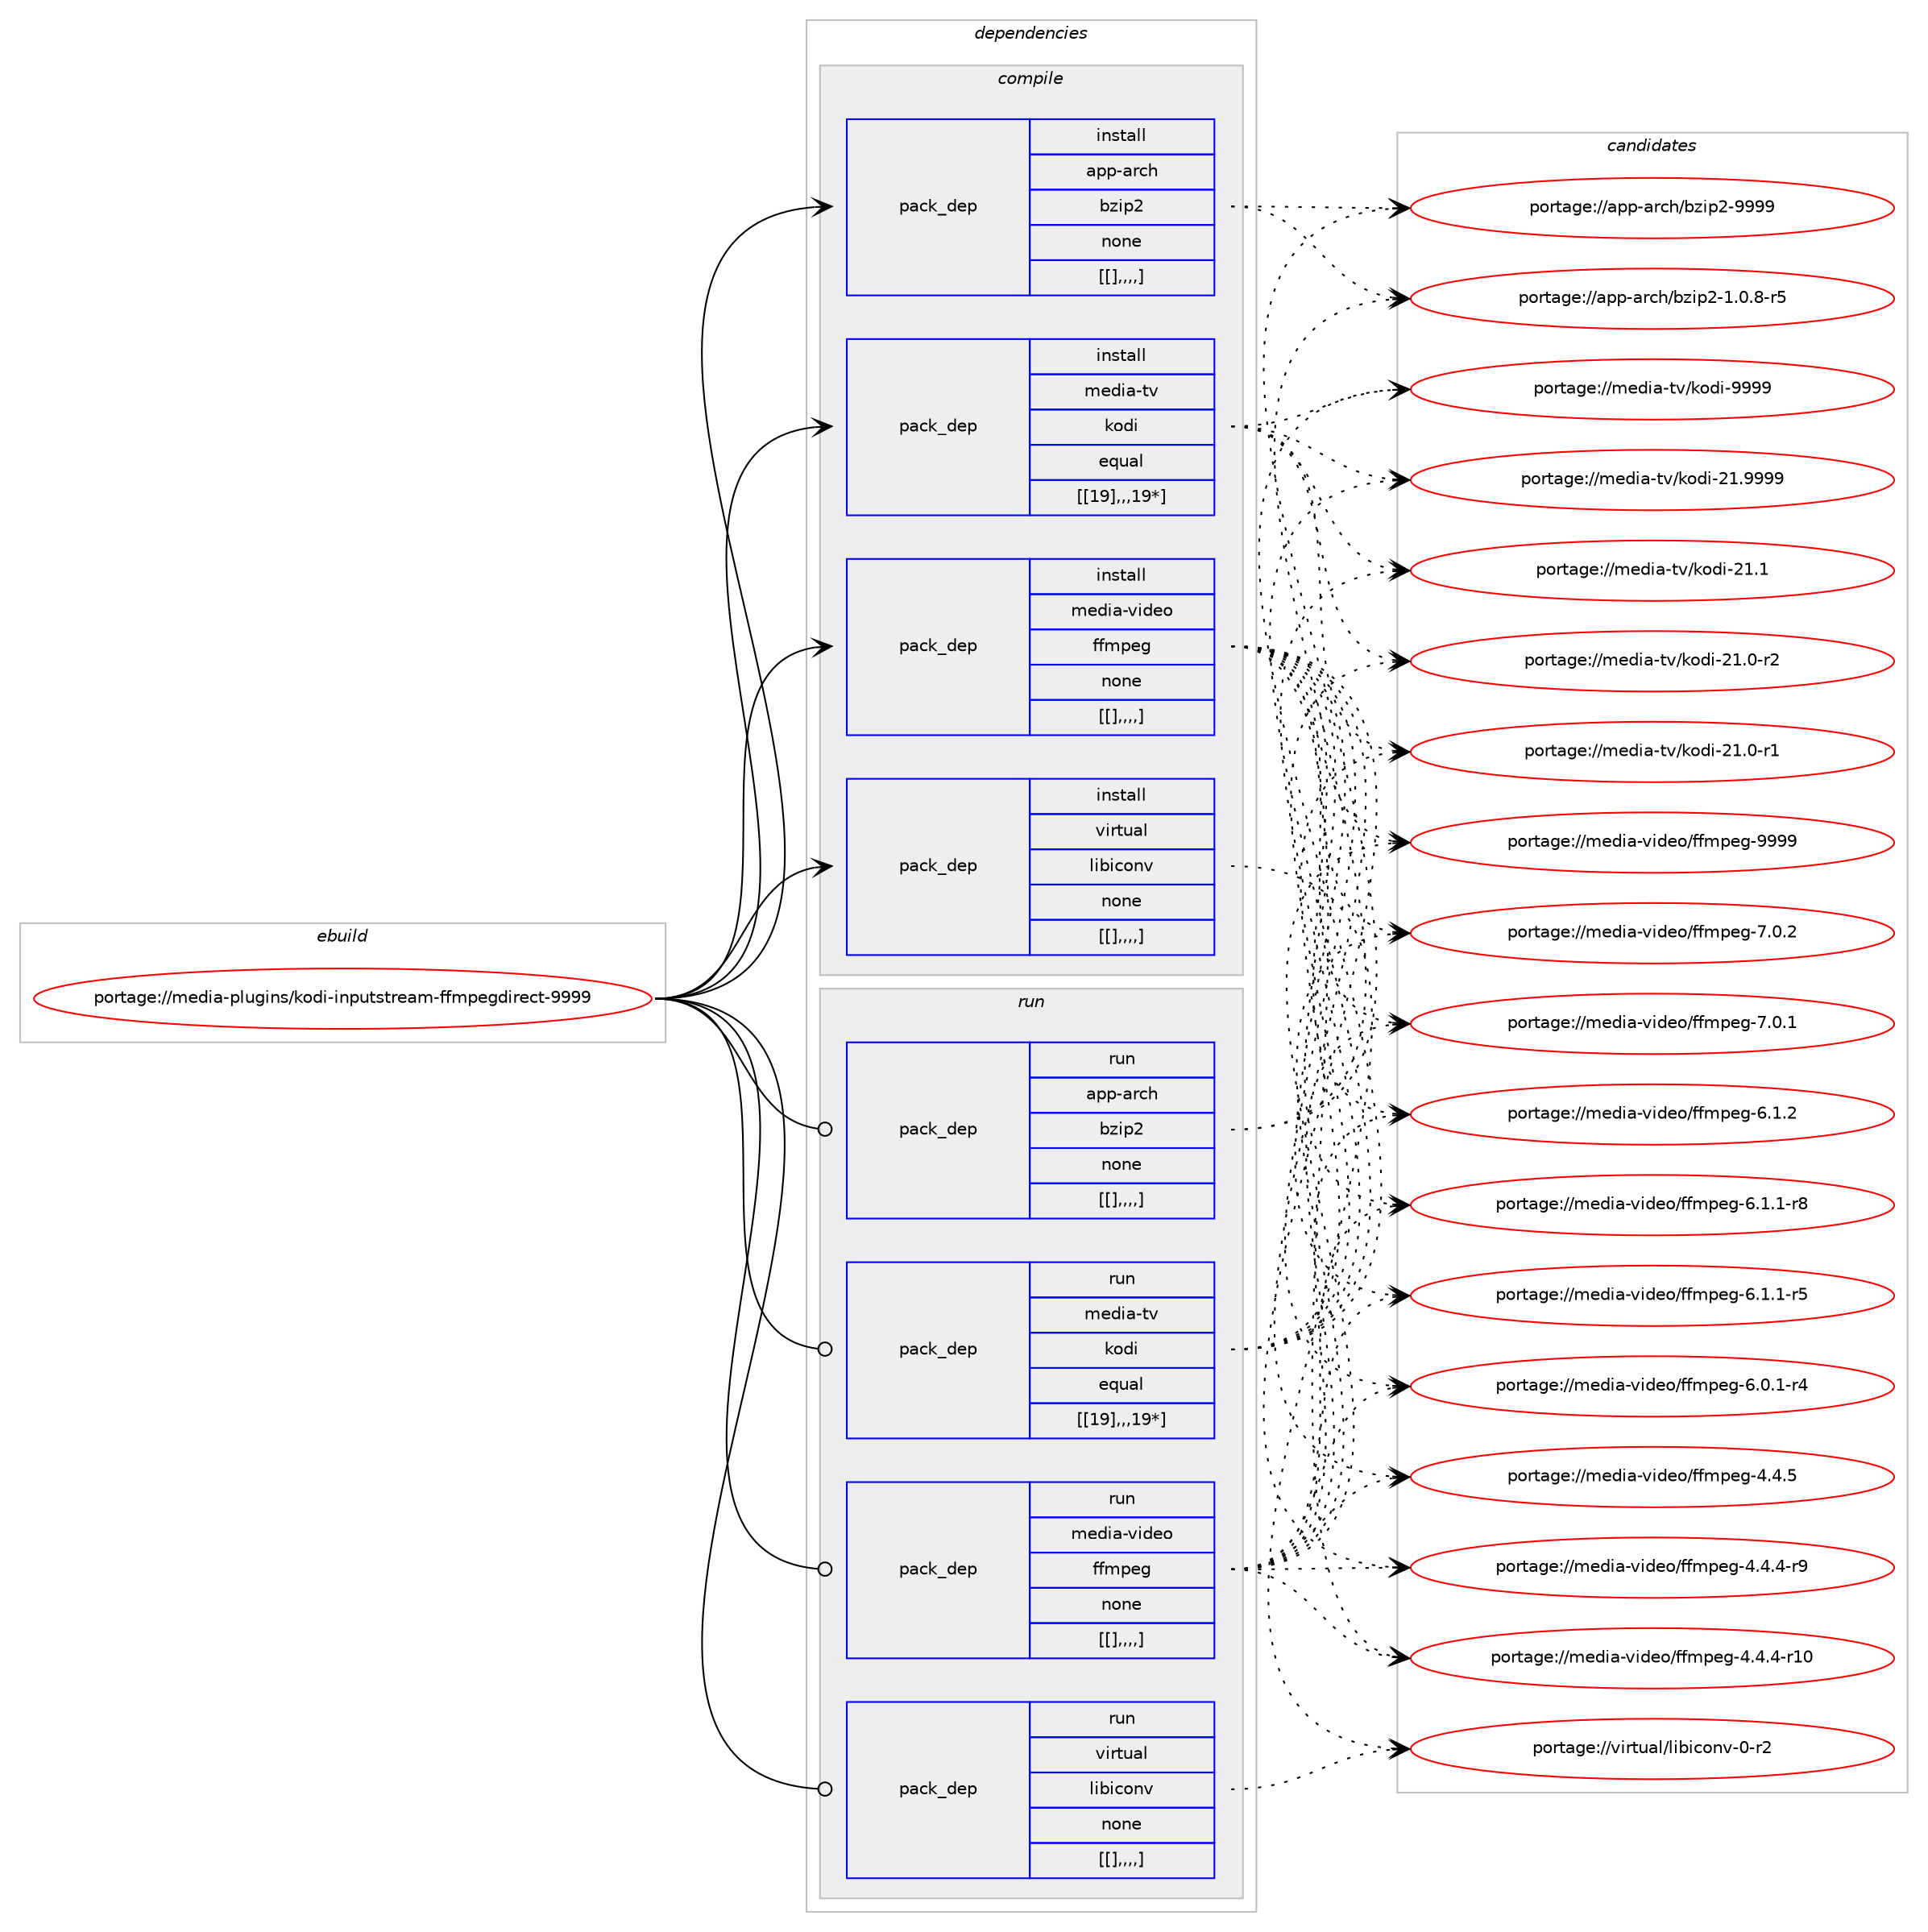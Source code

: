 digraph prolog {

# *************
# Graph options
# *************

newrank=true;
concentrate=true;
compound=true;
graph [rankdir=LR,fontname=Helvetica,fontsize=10,ranksep=1.5];#, ranksep=2.5, nodesep=0.2];
edge  [arrowhead=vee];
node  [fontname=Helvetica,fontsize=10];

# **********
# The ebuild
# **********

subgraph cluster_leftcol {
color=gray;
label=<<i>ebuild</i>>;
id [label="portage://media-plugins/kodi-inputstream-ffmpegdirect-9999", color=red, width=4, href="../media-plugins/kodi-inputstream-ffmpegdirect-9999.svg"];
}

# ****************
# The dependencies
# ****************

subgraph cluster_midcol {
color=gray;
label=<<i>dependencies</i>>;
subgraph cluster_compile {
fillcolor="#eeeeee";
style=filled;
label=<<i>compile</i>>;
subgraph pack241052 {
dependency325946 [label=<<TABLE BORDER="0" CELLBORDER="1" CELLSPACING="0" CELLPADDING="4" WIDTH="220"><TR><TD ROWSPAN="6" CELLPADDING="30">pack_dep</TD></TR><TR><TD WIDTH="110">install</TD></TR><TR><TD>app-arch</TD></TR><TR><TD>bzip2</TD></TR><TR><TD>none</TD></TR><TR><TD>[[],,,,]</TD></TR></TABLE>>, shape=none, color=blue];
}
id:e -> dependency325946:w [weight=20,style="solid",arrowhead="vee"];
subgraph pack241053 {
dependency325947 [label=<<TABLE BORDER="0" CELLBORDER="1" CELLSPACING="0" CELLPADDING="4" WIDTH="220"><TR><TD ROWSPAN="6" CELLPADDING="30">pack_dep</TD></TR><TR><TD WIDTH="110">install</TD></TR><TR><TD>media-tv</TD></TR><TR><TD>kodi</TD></TR><TR><TD>equal</TD></TR><TR><TD>[[19],,,19*]</TD></TR></TABLE>>, shape=none, color=blue];
}
id:e -> dependency325947:w [weight=20,style="solid",arrowhead="vee"];
subgraph pack241054 {
dependency325948 [label=<<TABLE BORDER="0" CELLBORDER="1" CELLSPACING="0" CELLPADDING="4" WIDTH="220"><TR><TD ROWSPAN="6" CELLPADDING="30">pack_dep</TD></TR><TR><TD WIDTH="110">install</TD></TR><TR><TD>media-video</TD></TR><TR><TD>ffmpeg</TD></TR><TR><TD>none</TD></TR><TR><TD>[[],,,,]</TD></TR></TABLE>>, shape=none, color=blue];
}
id:e -> dependency325948:w [weight=20,style="solid",arrowhead="vee"];
subgraph pack241055 {
dependency325949 [label=<<TABLE BORDER="0" CELLBORDER="1" CELLSPACING="0" CELLPADDING="4" WIDTH="220"><TR><TD ROWSPAN="6" CELLPADDING="30">pack_dep</TD></TR><TR><TD WIDTH="110">install</TD></TR><TR><TD>virtual</TD></TR><TR><TD>libiconv</TD></TR><TR><TD>none</TD></TR><TR><TD>[[],,,,]</TD></TR></TABLE>>, shape=none, color=blue];
}
id:e -> dependency325949:w [weight=20,style="solid",arrowhead="vee"];
}
subgraph cluster_compileandrun {
fillcolor="#eeeeee";
style=filled;
label=<<i>compile and run</i>>;
}
subgraph cluster_run {
fillcolor="#eeeeee";
style=filled;
label=<<i>run</i>>;
subgraph pack241056 {
dependency325950 [label=<<TABLE BORDER="0" CELLBORDER="1" CELLSPACING="0" CELLPADDING="4" WIDTH="220"><TR><TD ROWSPAN="6" CELLPADDING="30">pack_dep</TD></TR><TR><TD WIDTH="110">run</TD></TR><TR><TD>app-arch</TD></TR><TR><TD>bzip2</TD></TR><TR><TD>none</TD></TR><TR><TD>[[],,,,]</TD></TR></TABLE>>, shape=none, color=blue];
}
id:e -> dependency325950:w [weight=20,style="solid",arrowhead="odot"];
subgraph pack241057 {
dependency325951 [label=<<TABLE BORDER="0" CELLBORDER="1" CELLSPACING="0" CELLPADDING="4" WIDTH="220"><TR><TD ROWSPAN="6" CELLPADDING="30">pack_dep</TD></TR><TR><TD WIDTH="110">run</TD></TR><TR><TD>media-tv</TD></TR><TR><TD>kodi</TD></TR><TR><TD>equal</TD></TR><TR><TD>[[19],,,19*]</TD></TR></TABLE>>, shape=none, color=blue];
}
id:e -> dependency325951:w [weight=20,style="solid",arrowhead="odot"];
subgraph pack241058 {
dependency325952 [label=<<TABLE BORDER="0" CELLBORDER="1" CELLSPACING="0" CELLPADDING="4" WIDTH="220"><TR><TD ROWSPAN="6" CELLPADDING="30">pack_dep</TD></TR><TR><TD WIDTH="110">run</TD></TR><TR><TD>media-video</TD></TR><TR><TD>ffmpeg</TD></TR><TR><TD>none</TD></TR><TR><TD>[[],,,,]</TD></TR></TABLE>>, shape=none, color=blue];
}
id:e -> dependency325952:w [weight=20,style="solid",arrowhead="odot"];
subgraph pack241059 {
dependency325953 [label=<<TABLE BORDER="0" CELLBORDER="1" CELLSPACING="0" CELLPADDING="4" WIDTH="220"><TR><TD ROWSPAN="6" CELLPADDING="30">pack_dep</TD></TR><TR><TD WIDTH="110">run</TD></TR><TR><TD>virtual</TD></TR><TR><TD>libiconv</TD></TR><TR><TD>none</TD></TR><TR><TD>[[],,,,]</TD></TR></TABLE>>, shape=none, color=blue];
}
id:e -> dependency325953:w [weight=20,style="solid",arrowhead="odot"];
}
}

# **************
# The candidates
# **************

subgraph cluster_choices {
rank=same;
color=gray;
label=<<i>candidates</i>>;

subgraph choice241052 {
color=black;
nodesep=1;
choice971121124597114991044798122105112504557575757 [label="portage://app-arch/bzip2-9999", color=red, width=4,href="../app-arch/bzip2-9999.svg"];
choice971121124597114991044798122105112504549464846564511453 [label="portage://app-arch/bzip2-1.0.8-r5", color=red, width=4,href="../app-arch/bzip2-1.0.8-r5.svg"];
dependency325946:e -> choice971121124597114991044798122105112504557575757:w [style=dotted,weight="100"];
dependency325946:e -> choice971121124597114991044798122105112504549464846564511453:w [style=dotted,weight="100"];
}
subgraph choice241053 {
color=black;
nodesep=1;
choice1091011001059745116118471071111001054557575757 [label="portage://media-tv/kodi-9999", color=red, width=4,href="../media-tv/kodi-9999.svg"];
choice1091011001059745116118471071111001054550494657575757 [label="portage://media-tv/kodi-21.9999", color=red, width=4,href="../media-tv/kodi-21.9999.svg"];
choice1091011001059745116118471071111001054550494649 [label="portage://media-tv/kodi-21.1", color=red, width=4,href="../media-tv/kodi-21.1.svg"];
choice10910110010597451161184710711110010545504946484511450 [label="portage://media-tv/kodi-21.0-r2", color=red, width=4,href="../media-tv/kodi-21.0-r2.svg"];
choice10910110010597451161184710711110010545504946484511449 [label="portage://media-tv/kodi-21.0-r1", color=red, width=4,href="../media-tv/kodi-21.0-r1.svg"];
dependency325947:e -> choice1091011001059745116118471071111001054557575757:w [style=dotted,weight="100"];
dependency325947:e -> choice1091011001059745116118471071111001054550494657575757:w [style=dotted,weight="100"];
dependency325947:e -> choice1091011001059745116118471071111001054550494649:w [style=dotted,weight="100"];
dependency325947:e -> choice10910110010597451161184710711110010545504946484511450:w [style=dotted,weight="100"];
dependency325947:e -> choice10910110010597451161184710711110010545504946484511449:w [style=dotted,weight="100"];
}
subgraph choice241054 {
color=black;
nodesep=1;
choice1091011001059745118105100101111471021021091121011034557575757 [label="portage://media-video/ffmpeg-9999", color=red, width=4,href="../media-video/ffmpeg-9999.svg"];
choice109101100105974511810510010111147102102109112101103455546484650 [label="portage://media-video/ffmpeg-7.0.2", color=red, width=4,href="../media-video/ffmpeg-7.0.2.svg"];
choice109101100105974511810510010111147102102109112101103455546484649 [label="portage://media-video/ffmpeg-7.0.1", color=red, width=4,href="../media-video/ffmpeg-7.0.1.svg"];
choice109101100105974511810510010111147102102109112101103455446494650 [label="portage://media-video/ffmpeg-6.1.2", color=red, width=4,href="../media-video/ffmpeg-6.1.2.svg"];
choice1091011001059745118105100101111471021021091121011034554464946494511456 [label="portage://media-video/ffmpeg-6.1.1-r8", color=red, width=4,href="../media-video/ffmpeg-6.1.1-r8.svg"];
choice1091011001059745118105100101111471021021091121011034554464946494511453 [label="portage://media-video/ffmpeg-6.1.1-r5", color=red, width=4,href="../media-video/ffmpeg-6.1.1-r5.svg"];
choice1091011001059745118105100101111471021021091121011034554464846494511452 [label="portage://media-video/ffmpeg-6.0.1-r4", color=red, width=4,href="../media-video/ffmpeg-6.0.1-r4.svg"];
choice109101100105974511810510010111147102102109112101103455246524653 [label="portage://media-video/ffmpeg-4.4.5", color=red, width=4,href="../media-video/ffmpeg-4.4.5.svg"];
choice1091011001059745118105100101111471021021091121011034552465246524511457 [label="portage://media-video/ffmpeg-4.4.4-r9", color=red, width=4,href="../media-video/ffmpeg-4.4.4-r9.svg"];
choice109101100105974511810510010111147102102109112101103455246524652451144948 [label="portage://media-video/ffmpeg-4.4.4-r10", color=red, width=4,href="../media-video/ffmpeg-4.4.4-r10.svg"];
dependency325948:e -> choice1091011001059745118105100101111471021021091121011034557575757:w [style=dotted,weight="100"];
dependency325948:e -> choice109101100105974511810510010111147102102109112101103455546484650:w [style=dotted,weight="100"];
dependency325948:e -> choice109101100105974511810510010111147102102109112101103455546484649:w [style=dotted,weight="100"];
dependency325948:e -> choice109101100105974511810510010111147102102109112101103455446494650:w [style=dotted,weight="100"];
dependency325948:e -> choice1091011001059745118105100101111471021021091121011034554464946494511456:w [style=dotted,weight="100"];
dependency325948:e -> choice1091011001059745118105100101111471021021091121011034554464946494511453:w [style=dotted,weight="100"];
dependency325948:e -> choice1091011001059745118105100101111471021021091121011034554464846494511452:w [style=dotted,weight="100"];
dependency325948:e -> choice109101100105974511810510010111147102102109112101103455246524653:w [style=dotted,weight="100"];
dependency325948:e -> choice1091011001059745118105100101111471021021091121011034552465246524511457:w [style=dotted,weight="100"];
dependency325948:e -> choice109101100105974511810510010111147102102109112101103455246524652451144948:w [style=dotted,weight="100"];
}
subgraph choice241055 {
color=black;
nodesep=1;
choice1181051141161179710847108105981059911111011845484511450 [label="portage://virtual/libiconv-0-r2", color=red, width=4,href="../virtual/libiconv-0-r2.svg"];
dependency325949:e -> choice1181051141161179710847108105981059911111011845484511450:w [style=dotted,weight="100"];
}
subgraph choice241056 {
color=black;
nodesep=1;
choice971121124597114991044798122105112504557575757 [label="portage://app-arch/bzip2-9999", color=red, width=4,href="../app-arch/bzip2-9999.svg"];
choice971121124597114991044798122105112504549464846564511453 [label="portage://app-arch/bzip2-1.0.8-r5", color=red, width=4,href="../app-arch/bzip2-1.0.8-r5.svg"];
dependency325950:e -> choice971121124597114991044798122105112504557575757:w [style=dotted,weight="100"];
dependency325950:e -> choice971121124597114991044798122105112504549464846564511453:w [style=dotted,weight="100"];
}
subgraph choice241057 {
color=black;
nodesep=1;
choice1091011001059745116118471071111001054557575757 [label="portage://media-tv/kodi-9999", color=red, width=4,href="../media-tv/kodi-9999.svg"];
choice1091011001059745116118471071111001054550494657575757 [label="portage://media-tv/kodi-21.9999", color=red, width=4,href="../media-tv/kodi-21.9999.svg"];
choice1091011001059745116118471071111001054550494649 [label="portage://media-tv/kodi-21.1", color=red, width=4,href="../media-tv/kodi-21.1.svg"];
choice10910110010597451161184710711110010545504946484511450 [label="portage://media-tv/kodi-21.0-r2", color=red, width=4,href="../media-tv/kodi-21.0-r2.svg"];
choice10910110010597451161184710711110010545504946484511449 [label="portage://media-tv/kodi-21.0-r1", color=red, width=4,href="../media-tv/kodi-21.0-r1.svg"];
dependency325951:e -> choice1091011001059745116118471071111001054557575757:w [style=dotted,weight="100"];
dependency325951:e -> choice1091011001059745116118471071111001054550494657575757:w [style=dotted,weight="100"];
dependency325951:e -> choice1091011001059745116118471071111001054550494649:w [style=dotted,weight="100"];
dependency325951:e -> choice10910110010597451161184710711110010545504946484511450:w [style=dotted,weight="100"];
dependency325951:e -> choice10910110010597451161184710711110010545504946484511449:w [style=dotted,weight="100"];
}
subgraph choice241058 {
color=black;
nodesep=1;
choice1091011001059745118105100101111471021021091121011034557575757 [label="portage://media-video/ffmpeg-9999", color=red, width=4,href="../media-video/ffmpeg-9999.svg"];
choice109101100105974511810510010111147102102109112101103455546484650 [label="portage://media-video/ffmpeg-7.0.2", color=red, width=4,href="../media-video/ffmpeg-7.0.2.svg"];
choice109101100105974511810510010111147102102109112101103455546484649 [label="portage://media-video/ffmpeg-7.0.1", color=red, width=4,href="../media-video/ffmpeg-7.0.1.svg"];
choice109101100105974511810510010111147102102109112101103455446494650 [label="portage://media-video/ffmpeg-6.1.2", color=red, width=4,href="../media-video/ffmpeg-6.1.2.svg"];
choice1091011001059745118105100101111471021021091121011034554464946494511456 [label="portage://media-video/ffmpeg-6.1.1-r8", color=red, width=4,href="../media-video/ffmpeg-6.1.1-r8.svg"];
choice1091011001059745118105100101111471021021091121011034554464946494511453 [label="portage://media-video/ffmpeg-6.1.1-r5", color=red, width=4,href="../media-video/ffmpeg-6.1.1-r5.svg"];
choice1091011001059745118105100101111471021021091121011034554464846494511452 [label="portage://media-video/ffmpeg-6.0.1-r4", color=red, width=4,href="../media-video/ffmpeg-6.0.1-r4.svg"];
choice109101100105974511810510010111147102102109112101103455246524653 [label="portage://media-video/ffmpeg-4.4.5", color=red, width=4,href="../media-video/ffmpeg-4.4.5.svg"];
choice1091011001059745118105100101111471021021091121011034552465246524511457 [label="portage://media-video/ffmpeg-4.4.4-r9", color=red, width=4,href="../media-video/ffmpeg-4.4.4-r9.svg"];
choice109101100105974511810510010111147102102109112101103455246524652451144948 [label="portage://media-video/ffmpeg-4.4.4-r10", color=red, width=4,href="../media-video/ffmpeg-4.4.4-r10.svg"];
dependency325952:e -> choice1091011001059745118105100101111471021021091121011034557575757:w [style=dotted,weight="100"];
dependency325952:e -> choice109101100105974511810510010111147102102109112101103455546484650:w [style=dotted,weight="100"];
dependency325952:e -> choice109101100105974511810510010111147102102109112101103455546484649:w [style=dotted,weight="100"];
dependency325952:e -> choice109101100105974511810510010111147102102109112101103455446494650:w [style=dotted,weight="100"];
dependency325952:e -> choice1091011001059745118105100101111471021021091121011034554464946494511456:w [style=dotted,weight="100"];
dependency325952:e -> choice1091011001059745118105100101111471021021091121011034554464946494511453:w [style=dotted,weight="100"];
dependency325952:e -> choice1091011001059745118105100101111471021021091121011034554464846494511452:w [style=dotted,weight="100"];
dependency325952:e -> choice109101100105974511810510010111147102102109112101103455246524653:w [style=dotted,weight="100"];
dependency325952:e -> choice1091011001059745118105100101111471021021091121011034552465246524511457:w [style=dotted,weight="100"];
dependency325952:e -> choice109101100105974511810510010111147102102109112101103455246524652451144948:w [style=dotted,weight="100"];
}
subgraph choice241059 {
color=black;
nodesep=1;
choice1181051141161179710847108105981059911111011845484511450 [label="portage://virtual/libiconv-0-r2", color=red, width=4,href="../virtual/libiconv-0-r2.svg"];
dependency325953:e -> choice1181051141161179710847108105981059911111011845484511450:w [style=dotted,weight="100"];
}
}

}
